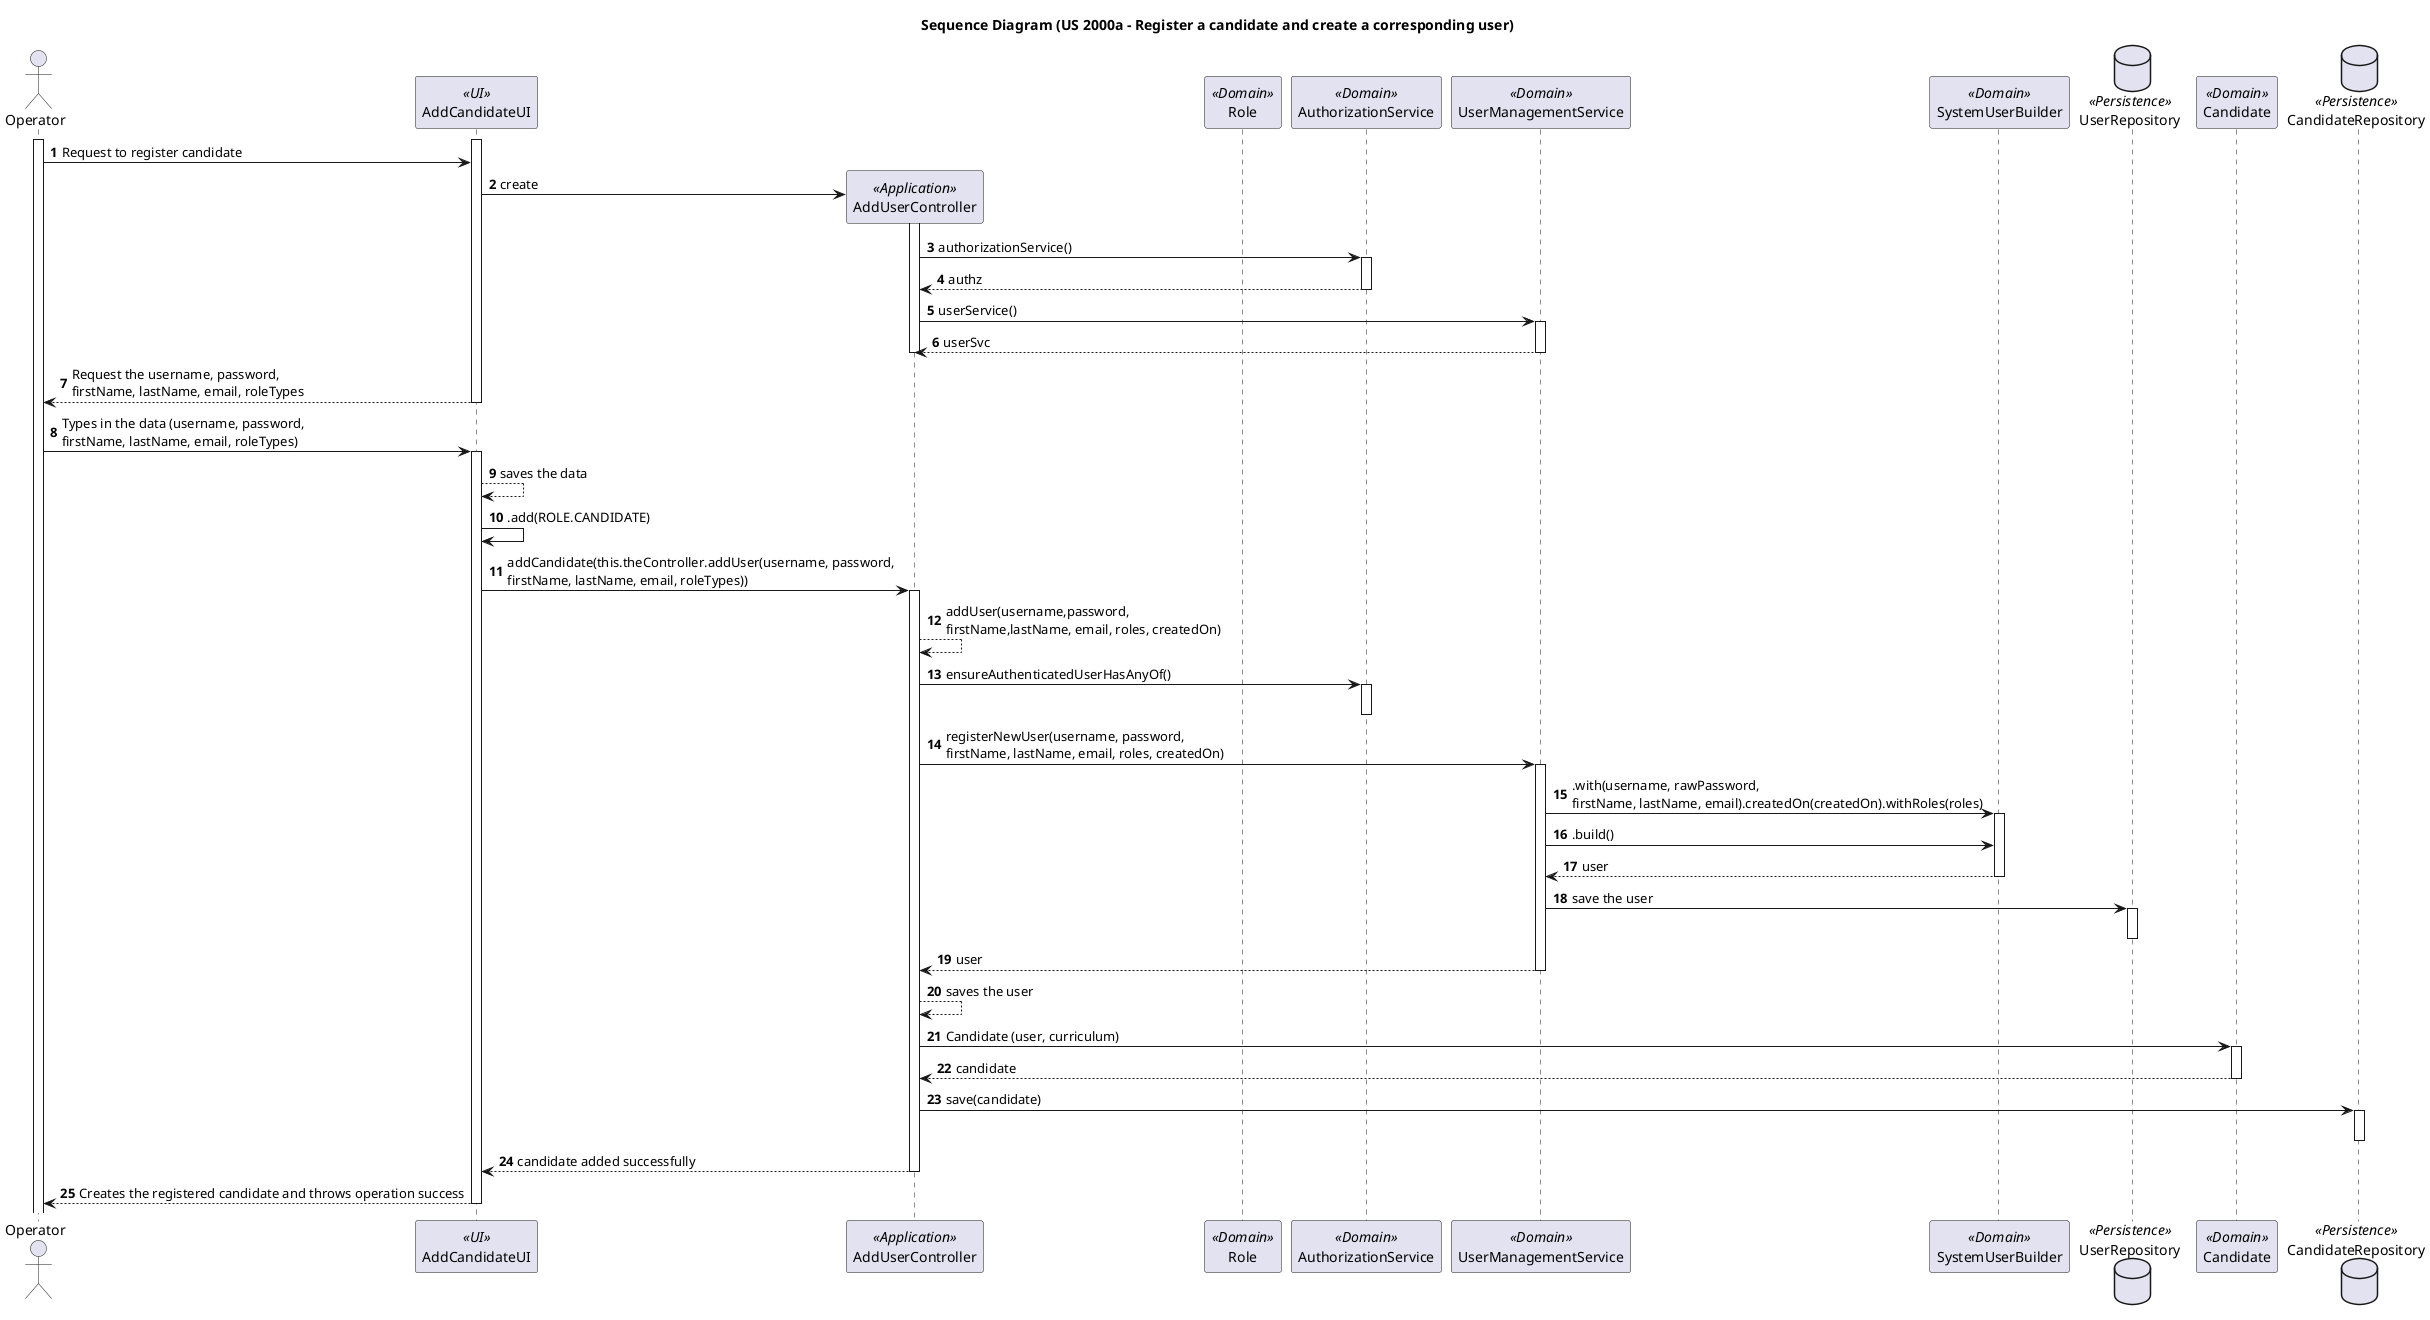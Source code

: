 @startuml
title Sequence Diagram (US 2000a - Register a candidate and create a corresponding user)

autonumber
actor Operator as Operator
participant AddCandidateUI as UI <<UI>>
participant AddUserController as CTRL <<Application>>
participant Role as Role <<Domain>>
participant AuthorizationService as AS <<Domain>>
participant UserManagementService as UMS <<Domain>>
participant SystemUserBuilder as SUB <<Domain>>
database UserRepository as URepo <<Persistence>>
participant Candidate as C <<Domain>>
database CandidateRepository as CRepo <<Persistence>>


activate Operator
activate UI
Operator -> UI: Request to register candidate

UI -> CTRL**:create
activate CTRL
CTRL -> AS : authorizationService()
activate AS
AS --> CTRL: authz
deactivate AS
CTRL-> UMS : userService()
activate UMS
UMS-->CTRL: userSvc
deactivate UMS
deactivate CTRL
UI --> Operator: Request the username, password, \nfirstName, lastName, email, roleTypes
deactivate UI
Operator -> UI: Types in the data (username, password, \nfirstName, lastName, email, roleTypes)
activate UI
UI-->UI : saves the data
UI-> UI : .add(ROLE.CANDIDATE)
UI-> CTRL: addCandidate(this.theController.addUser(username, password, \nfirstName, lastName, email, roleTypes))
activate CTRL
CTRL-->CTRL: addUser(username,password, \nfirstName,lastName, email, roles, createdOn)
CTRL->AS : ensureAuthenticatedUserHasAnyOf()
activate AS
deactivate AS
CTRL-> UMS : registerNewUser(username, password, \nfirstName, lastName, email, roles, createdOn)
activate UMS
UMS->SUB: .with(username, rawPassword, \nfirstName, lastName, email).createdOn(createdOn).withRoles(roles)
activate SUB
UMS-> SUB: .build()
SUB--> UMS: user
deactivate SUB
UMS->URepo: save the user
activate URepo
deactivate URepo
UMS-->CTRL: user
deactivate UMS
CTRL-->CTRL: saves the user
CTRL-> C: Candidate (user, curriculum)
activate C
C--> CTRL: candidate
deactivate C
CTRL->CRepo: save(candidate)
activate CRepo
deactivate CRepo
CTRL-->UI : candidate added successfully
deactivate CTRL
UI --> Operator: Creates the registered candidate and throws operation success
deactivate UI

@enduml
